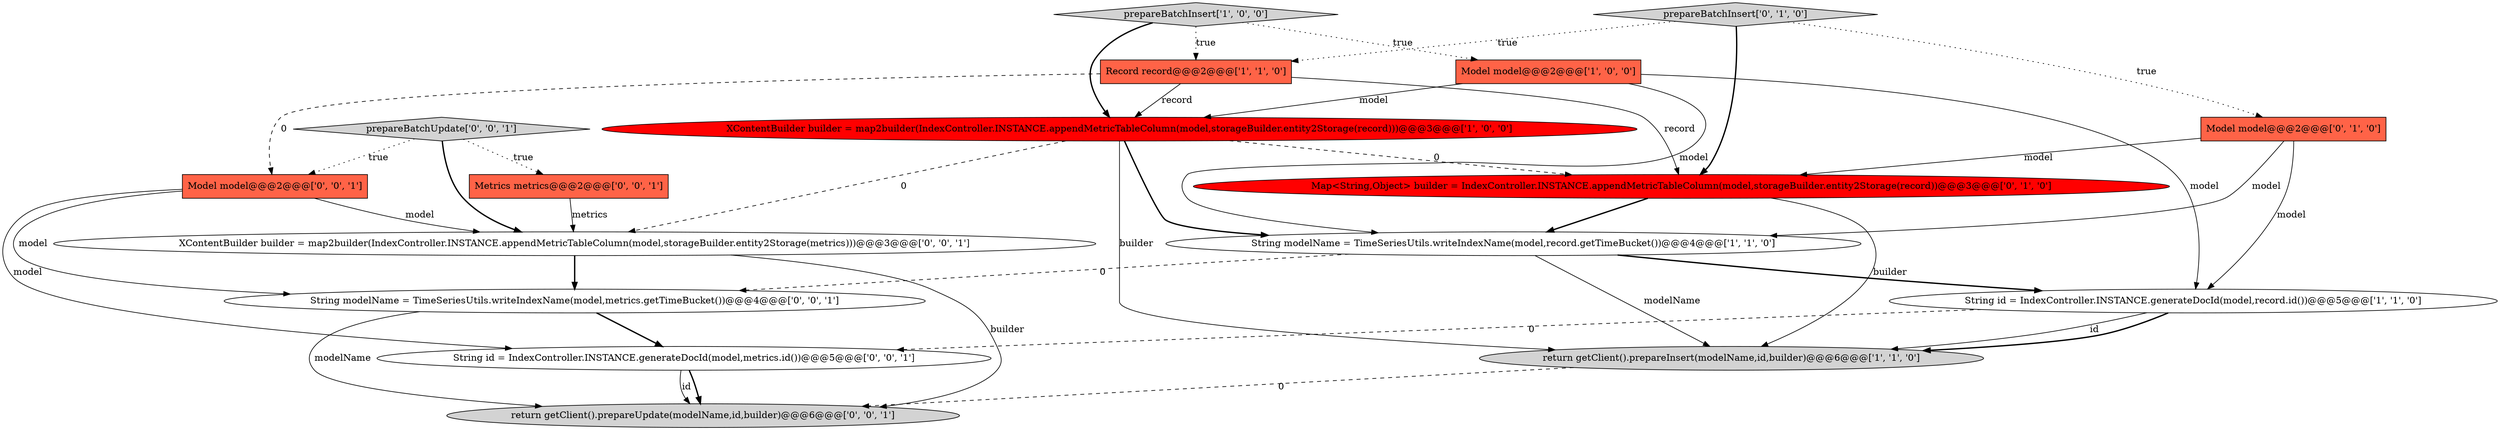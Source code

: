 digraph {
16 [style = filled, label = "prepareBatchUpdate['0', '0', '1']", fillcolor = lightgray, shape = diamond image = "AAA0AAABBB3BBB"];
12 [style = filled, label = "Model model@@@2@@@['0', '0', '1']", fillcolor = tomato, shape = box image = "AAA0AAABBB3BBB"];
0 [style = filled, label = "prepareBatchInsert['1', '0', '0']", fillcolor = lightgray, shape = diamond image = "AAA0AAABBB1BBB"];
2 [style = filled, label = "Record record@@@2@@@['1', '1', '0']", fillcolor = tomato, shape = box image = "AAA0AAABBB1BBB"];
3 [style = filled, label = "XContentBuilder builder = map2builder(IndexController.INSTANCE.appendMetricTableColumn(model,storageBuilder.entity2Storage(record)))@@@3@@@['1', '0', '0']", fillcolor = red, shape = ellipse image = "AAA1AAABBB1BBB"];
14 [style = filled, label = "return getClient().prepareUpdate(modelName,id,builder)@@@6@@@['0', '0', '1']", fillcolor = lightgray, shape = ellipse image = "AAA0AAABBB3BBB"];
6 [style = filled, label = "String modelName = TimeSeriesUtils.writeIndexName(model,record.getTimeBucket())@@@4@@@['1', '1', '0']", fillcolor = white, shape = ellipse image = "AAA0AAABBB1BBB"];
9 [style = filled, label = "prepareBatchInsert['0', '1', '0']", fillcolor = lightgray, shape = diamond image = "AAA0AAABBB2BBB"];
8 [style = filled, label = "Map<String,Object> builder = IndexController.INSTANCE.appendMetricTableColumn(model,storageBuilder.entity2Storage(record))@@@3@@@['0', '1', '0']", fillcolor = red, shape = ellipse image = "AAA1AAABBB2BBB"];
11 [style = filled, label = "Metrics metrics@@@2@@@['0', '0', '1']", fillcolor = tomato, shape = box image = "AAA0AAABBB3BBB"];
10 [style = filled, label = "String id = IndexController.INSTANCE.generateDocId(model,metrics.id())@@@5@@@['0', '0', '1']", fillcolor = white, shape = ellipse image = "AAA0AAABBB3BBB"];
15 [style = filled, label = "XContentBuilder builder = map2builder(IndexController.INSTANCE.appendMetricTableColumn(model,storageBuilder.entity2Storage(metrics)))@@@3@@@['0', '0', '1']", fillcolor = white, shape = ellipse image = "AAA0AAABBB3BBB"];
1 [style = filled, label = "Model model@@@2@@@['1', '0', '0']", fillcolor = tomato, shape = box image = "AAA0AAABBB1BBB"];
7 [style = filled, label = "Model model@@@2@@@['0', '1', '0']", fillcolor = tomato, shape = box image = "AAA0AAABBB2BBB"];
4 [style = filled, label = "String id = IndexController.INSTANCE.generateDocId(model,record.id())@@@5@@@['1', '1', '0']", fillcolor = white, shape = ellipse image = "AAA0AAABBB1BBB"];
5 [style = filled, label = "return getClient().prepareInsert(modelName,id,builder)@@@6@@@['1', '1', '0']", fillcolor = lightgray, shape = ellipse image = "AAA0AAABBB1BBB"];
13 [style = filled, label = "String modelName = TimeSeriesUtils.writeIndexName(model,metrics.getTimeBucket())@@@4@@@['0', '0', '1']", fillcolor = white, shape = ellipse image = "AAA0AAABBB3BBB"];
0->3 [style = bold, label=""];
13->10 [style = bold, label=""];
16->15 [style = bold, label=""];
15->13 [style = bold, label=""];
5->14 [style = dashed, label="0"];
16->12 [style = dotted, label="true"];
15->14 [style = solid, label="builder"];
2->8 [style = solid, label="record"];
10->14 [style = bold, label=""];
13->14 [style = solid, label="modelName"];
12->15 [style = solid, label="model"];
3->6 [style = bold, label=""];
7->8 [style = solid, label="model"];
1->3 [style = solid, label="model"];
8->6 [style = bold, label=""];
4->5 [style = solid, label="id"];
9->8 [style = bold, label=""];
7->4 [style = solid, label="model"];
6->4 [style = bold, label=""];
2->12 [style = dashed, label="0"];
6->13 [style = dashed, label="0"];
10->14 [style = solid, label="id"];
9->2 [style = dotted, label="true"];
6->5 [style = solid, label="modelName"];
11->15 [style = solid, label="metrics"];
1->6 [style = solid, label="model"];
3->15 [style = dashed, label="0"];
3->8 [style = dashed, label="0"];
0->2 [style = dotted, label="true"];
2->3 [style = solid, label="record"];
9->7 [style = dotted, label="true"];
4->10 [style = dashed, label="0"];
16->11 [style = dotted, label="true"];
1->4 [style = solid, label="model"];
4->5 [style = bold, label=""];
12->10 [style = solid, label="model"];
7->6 [style = solid, label="model"];
12->13 [style = solid, label="model"];
3->5 [style = solid, label="builder"];
0->1 [style = dotted, label="true"];
8->5 [style = solid, label="builder"];
}
